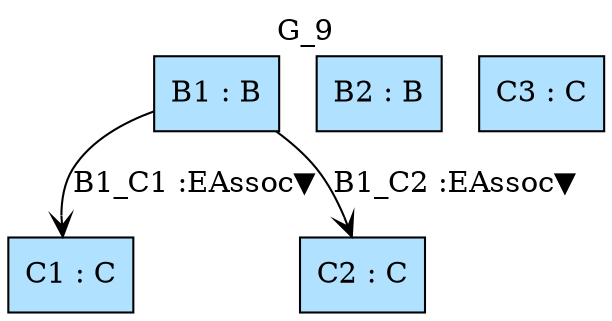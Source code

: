 digraph {graph[label=G_9,labelloc=tl,labelfontsize=12];
"B1"[shape=box,fillcolor=lightskyblue1,style = filled,label="B1 : B"];
"B2"[shape=box,fillcolor=lightskyblue1,style = filled,label="B2 : B"];
"C1"[shape=box,fillcolor=lightskyblue1,style = filled,label="C1 : C"];
"C2"[shape=box,fillcolor=lightskyblue1,style = filled,label="C2 : C"];
"C3"[shape=box,fillcolor=lightskyblue1,style = filled,label="C3 : C"];

"B1"->"C1"[label="B1_C1 :EAssoc▼",arrowhead=vee];
"B1"->"C2"[label="B1_C2 :EAssoc▼",arrowhead=vee];
}